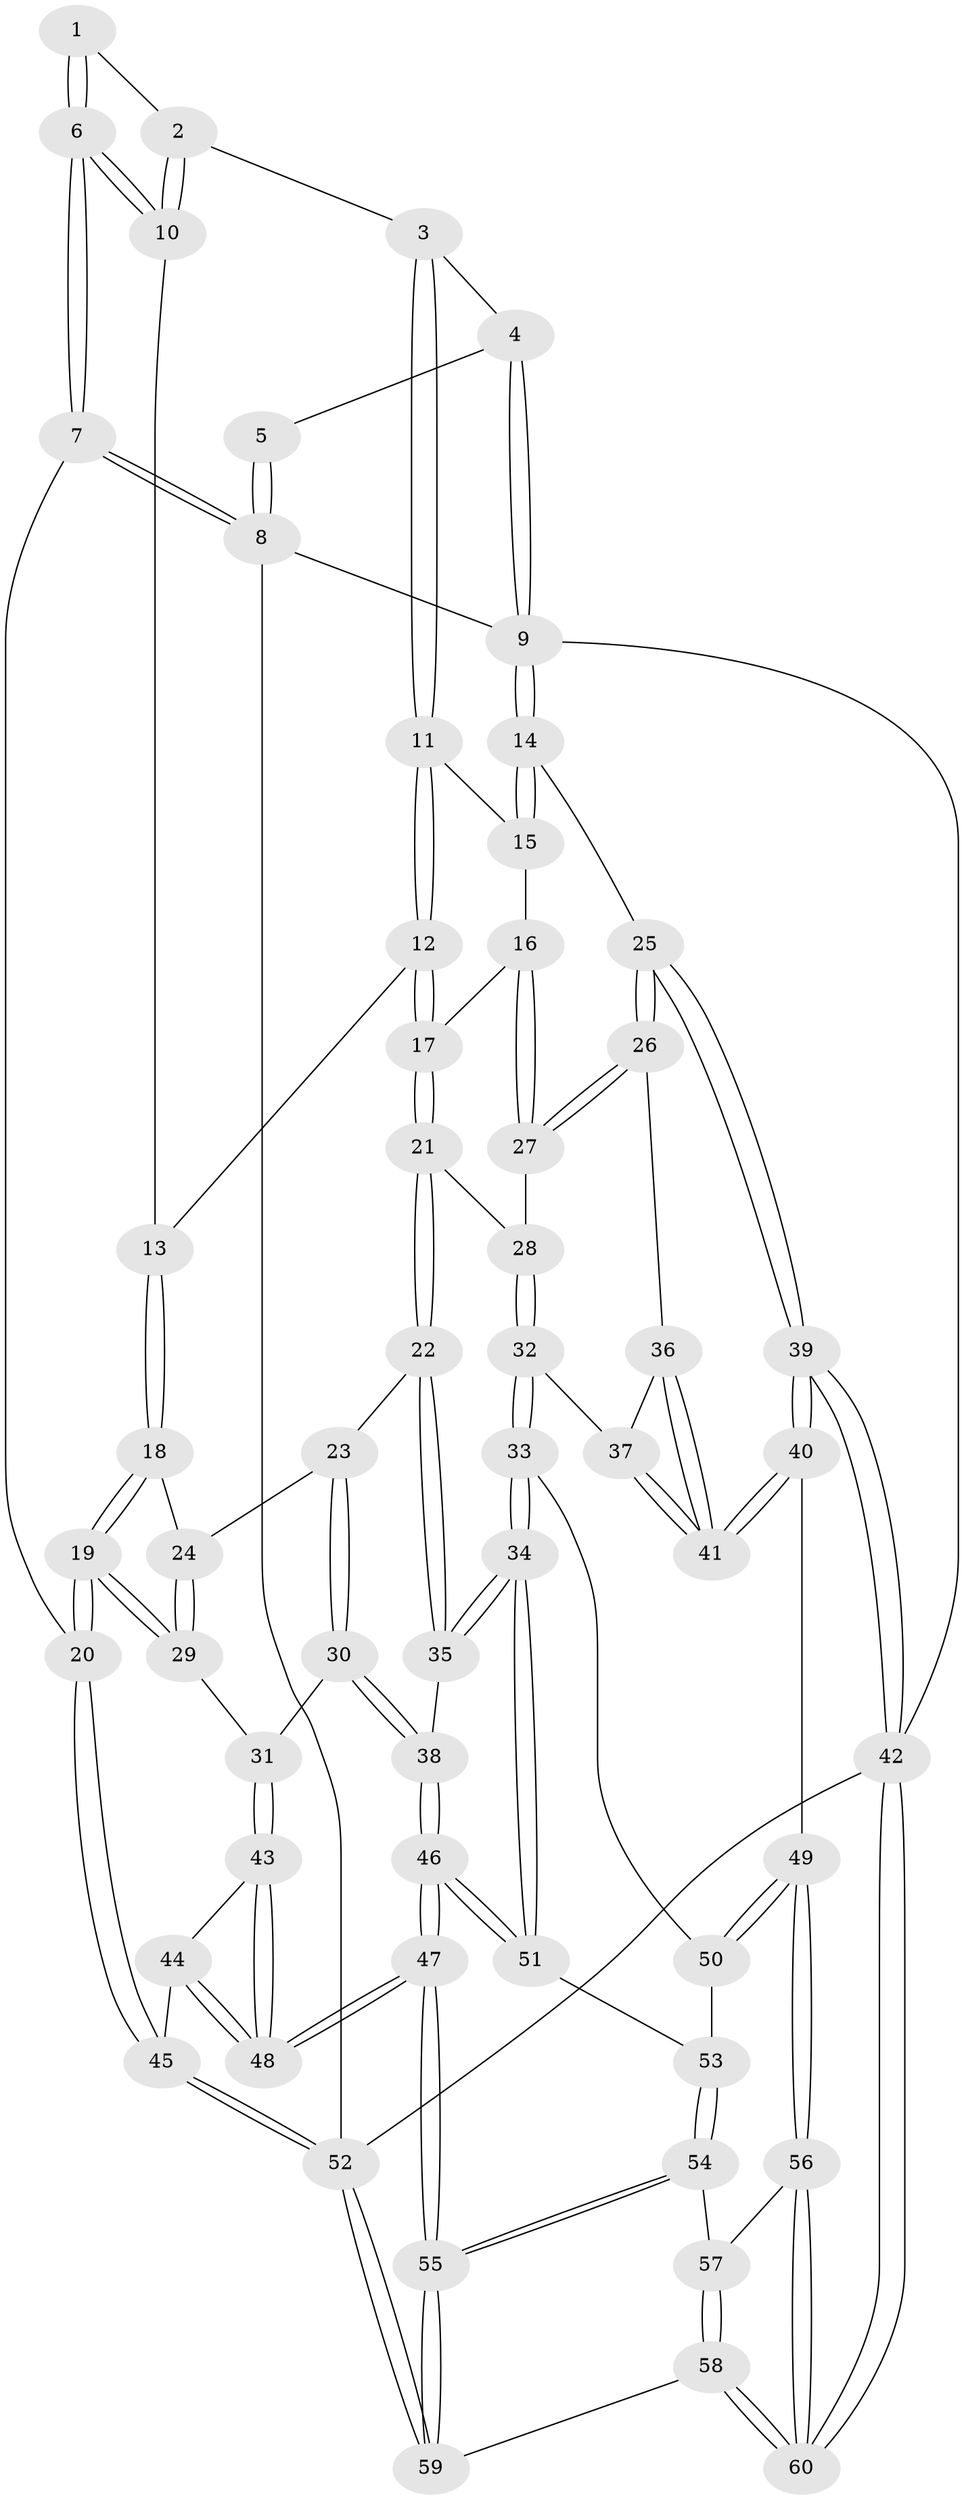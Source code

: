// coarse degree distribution, {2: 0.03125, 3: 0.25, 4: 0.25, 5: 0.34375, 6: 0.09375, 7: 0.03125}
// Generated by graph-tools (version 1.1) at 2025/52/02/27/25 19:52:38]
// undirected, 60 vertices, 147 edges
graph export_dot {
graph [start="1"]
  node [color=gray90,style=filled];
  1 [pos="+0.2093102400210936+0.0714839759586081"];
  2 [pos="+0.28214479713357005+0.14198328217862474"];
  3 [pos="+0.5147983893485869+0.13811610572119212"];
  4 [pos="+0.5575643204641875+0"];
  5 [pos="+0.08977622209940035+0"];
  6 [pos="+0+0.3427566753975354"];
  7 [pos="+0+0.3488906790465263"];
  8 [pos="+0+0"];
  9 [pos="+1+0"];
  10 [pos="+0.1487068767940259+0.3281543106847823"];
  11 [pos="+0.5350580171023006+0.19818228534040735"];
  12 [pos="+0.4901318398546063+0.2960844376321216"];
  13 [pos="+0.27668811419066813+0.39589799696846195"];
  14 [pos="+1+0.31531773410309183"];
  15 [pos="+0.7480269562845535+0.28020126539326706"];
  16 [pos="+0.659159318127323+0.48534448889748777"];
  17 [pos="+0.5236042204647492+0.468398081001595"];
  18 [pos="+0.288169962828016+0.48071068922583177"];
  19 [pos="+0.0035022440479597753+0.5919434949103596"];
  20 [pos="+0+0.5439655700981466"];
  21 [pos="+0.48927787968731107+0.5603357971432315"];
  22 [pos="+0.39389992896165427+0.6087660844591488"];
  23 [pos="+0.3523569239474765+0.5872032167905967"];
  24 [pos="+0.3206643448437002+0.5578543669940311"];
  25 [pos="+1+0.43661121636006517"];
  26 [pos="+0.8382500187797355+0.581384722325998"];
  27 [pos="+0.7153120399210406+0.544055964154783"];
  28 [pos="+0.5788008178519941+0.6284430101265435"];
  29 [pos="+0.09407656615306166+0.634511072043314"];
  30 [pos="+0.20027880144008303+0.7117312179525227"];
  31 [pos="+0.14802985900186127+0.6911624182492475"];
  32 [pos="+0.6099745391186893+0.7009771065539862"];
  33 [pos="+0.6080785368817841+0.7101281904113741"];
  34 [pos="+0.4409245744516113+0.7940233800327609"];
  35 [pos="+0.3942527122148955+0.6519187147058577"];
  36 [pos="+0.8252632120139834+0.6090307240834147"];
  37 [pos="+0.6114320090726102+0.7005468543581622"];
  38 [pos="+0.24781057821102895+0.7646966399216615"];
  39 [pos="+1+1"];
  40 [pos="+0.8049679985126156+0.8057322646094428"];
  41 [pos="+0.8068056182279209+0.7431853634773714"];
  42 [pos="+1+1"];
  43 [pos="+0.14500359952677747+0.7104606102852712"];
  44 [pos="+0.07483107551108692+0.8733849967504234"];
  45 [pos="+0+0.7227498688683255"];
  46 [pos="+0.26738905606417107+0.8600838034490659"];
  47 [pos="+0.1923578540923009+0.9800732100446473"];
  48 [pos="+0.17824190854746522+0.9644964197732316"];
  49 [pos="+0.6885233458687319+0.8604281806735269"];
  50 [pos="+0.6594121754357138+0.8184993443089383"];
  51 [pos="+0.4394853248524205+0.8023745891392399"];
  52 [pos="+0+1"];
  53 [pos="+0.44111390212981294+0.8051036332027539"];
  54 [pos="+0.47573367818996487+0.8846636908415987"];
  55 [pos="+0.212017694503932+1"];
  56 [pos="+0.6714015230661208+0.8990080178895228"];
  57 [pos="+0.4788392141981864+0.8865025466878782"];
  58 [pos="+0.6377982825974027+1"];
  59 [pos="+0.20552956700809918+1"];
  60 [pos="+0.7110096949334472+1"];
  1 -- 2;
  1 -- 6;
  1 -- 6;
  2 -- 3;
  2 -- 10;
  2 -- 10;
  3 -- 4;
  3 -- 11;
  3 -- 11;
  4 -- 5;
  4 -- 9;
  4 -- 9;
  5 -- 8;
  5 -- 8;
  6 -- 7;
  6 -- 7;
  6 -- 10;
  6 -- 10;
  7 -- 8;
  7 -- 8;
  7 -- 20;
  8 -- 9;
  8 -- 52;
  9 -- 14;
  9 -- 14;
  9 -- 42;
  10 -- 13;
  11 -- 12;
  11 -- 12;
  11 -- 15;
  12 -- 13;
  12 -- 17;
  12 -- 17;
  13 -- 18;
  13 -- 18;
  14 -- 15;
  14 -- 15;
  14 -- 25;
  15 -- 16;
  16 -- 17;
  16 -- 27;
  16 -- 27;
  17 -- 21;
  17 -- 21;
  18 -- 19;
  18 -- 19;
  18 -- 24;
  19 -- 20;
  19 -- 20;
  19 -- 29;
  19 -- 29;
  20 -- 45;
  20 -- 45;
  21 -- 22;
  21 -- 22;
  21 -- 28;
  22 -- 23;
  22 -- 35;
  22 -- 35;
  23 -- 24;
  23 -- 30;
  23 -- 30;
  24 -- 29;
  24 -- 29;
  25 -- 26;
  25 -- 26;
  25 -- 39;
  25 -- 39;
  26 -- 27;
  26 -- 27;
  26 -- 36;
  27 -- 28;
  28 -- 32;
  28 -- 32;
  29 -- 31;
  30 -- 31;
  30 -- 38;
  30 -- 38;
  31 -- 43;
  31 -- 43;
  32 -- 33;
  32 -- 33;
  32 -- 37;
  33 -- 34;
  33 -- 34;
  33 -- 50;
  34 -- 35;
  34 -- 35;
  34 -- 51;
  34 -- 51;
  35 -- 38;
  36 -- 37;
  36 -- 41;
  36 -- 41;
  37 -- 41;
  37 -- 41;
  38 -- 46;
  38 -- 46;
  39 -- 40;
  39 -- 40;
  39 -- 42;
  39 -- 42;
  40 -- 41;
  40 -- 41;
  40 -- 49;
  42 -- 60;
  42 -- 60;
  42 -- 52;
  43 -- 44;
  43 -- 48;
  43 -- 48;
  44 -- 45;
  44 -- 48;
  44 -- 48;
  45 -- 52;
  45 -- 52;
  46 -- 47;
  46 -- 47;
  46 -- 51;
  46 -- 51;
  47 -- 48;
  47 -- 48;
  47 -- 55;
  47 -- 55;
  49 -- 50;
  49 -- 50;
  49 -- 56;
  49 -- 56;
  50 -- 53;
  51 -- 53;
  52 -- 59;
  52 -- 59;
  53 -- 54;
  53 -- 54;
  54 -- 55;
  54 -- 55;
  54 -- 57;
  55 -- 59;
  55 -- 59;
  56 -- 57;
  56 -- 60;
  56 -- 60;
  57 -- 58;
  57 -- 58;
  58 -- 59;
  58 -- 60;
  58 -- 60;
}
